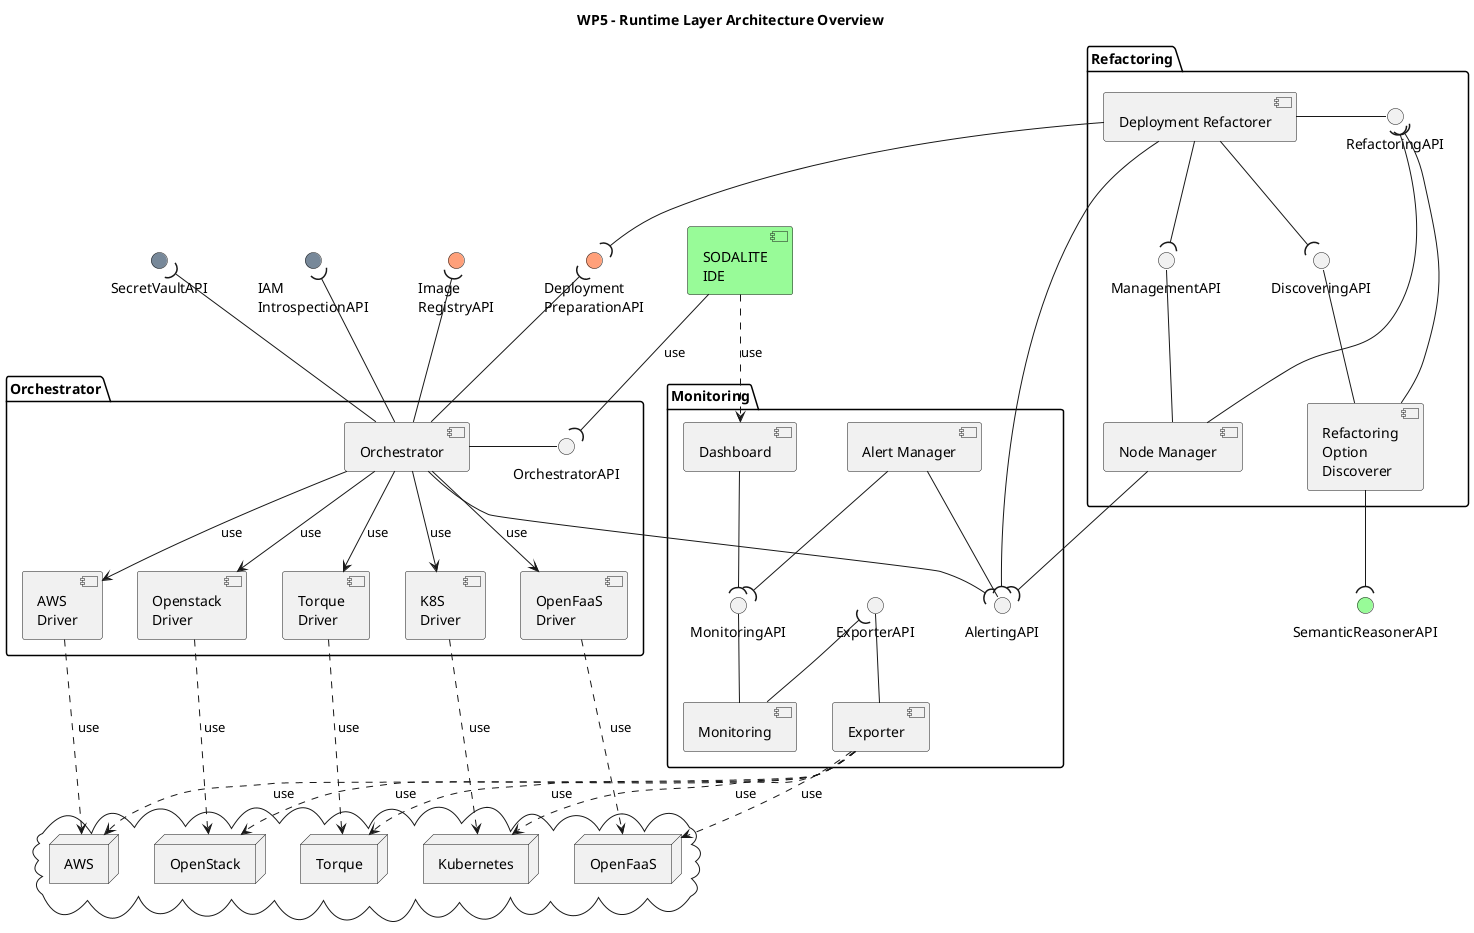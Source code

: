 @startuml

title WP5 - Runtime Layer Architecture Overview

skinparam fixCircleLabelOverlapping true 

[SODALITE\nIDE] as ide #PaleGreen
interface "SemanticReasonerAPI" as sem #PaleGreen

package "Orchestrator" as orch {
    component [Orchestrator] as orch_impl
    interface "OrchestratorAPI" as orch_if
    component [Openstack\nDriver] as os_driver
    component [K8S\nDriver] as k8s_driver
    component [Torque\nDriver] as torque_driver
    component [OpenFaaS\nDriver] as faas_driver
    component [AWS\nDriver] as aws_driver
    orch_impl - orch_if
}

package "Monitoring" as mon {
    [Monitoring] as mon_impl
    () "MonitoringAPI" as mon_if
    [Dashboard] as dash
    [Exporter] as exp
    () "ExporterAPI" as exp_if
    [Alert Manager] as alert_mngr
    () "AlertingAPI"  as alert_if
    mon_impl -u- mon_if
    exp -u- exp_if
    alert_mngr -d- alert_if
}

package "Refactoring" as refactor {
    interface "RefactoringAPI" as ref_if
    interface "DiscoveringAPI" as dis_if
    interface "ManagementAPI" as mng_if
    component [Deployment Refactorer] as ref_depl
    component [Refactoring\nOption\nDiscoverer] as ref_opt
    component [Node Manager] as ref_node
    dis_if -d- ref_opt
    mng_if -d- ref_node
    ref_if - ref_depl
}

cloud {
    node OpenStack
    node Kubernetes as K8S
    node Torque
    node OpenFaaS
    node AWS
}

'WP4 APIs
interface "Deployment\nPreparationAPI" as depl_prep #LightSalmon
interface "Image\nRegistryAPI" as image_reg #LightSalmon

'Security APIs
interface "IAM\nIntrospectionAPI" as IAMApi #LightSlateGrey
interface "SecretVaultAPI" as VaultAPI #LightSlateGrey



'Monitoring
mon_impl -u-( exp_if
dash --( mon_if
alert_mngr --( mon_if


'Refactoring
ref_opt --( ref_if
ref_node --( ref_if
ref_opt --( sem

ref_depl --( mng_if
ref_depl --( dis_if
ref_depl --( depl_prep

ref_node --( alert_if
ref_depl --( alert_if
orch_impl --( alert_if


orch_impl --> os_driver : use
orch_impl --> k8s_driver : use
orch_impl --> torque_driver : use
orch_impl --> aws_driver : use
orch_impl --> faas_driver : use

orch_impl -u-( depl_prep
orch_impl -u-( image_reg
orch_impl -u-( IAMApi
orch_impl -u-( VaultAPI

os_driver ..> OpenStack : use
k8s_driver ..> K8S : use
faas_driver ..> OpenFaaS : use
aws_driver ..> AWS : use
torque_driver ..> Torque : use

exp .d.> OpenStack : use
exp .d.> K8S : use
exp .d.> Torque : use
exp .d.> OpenFaaS : use
exp .d.> AWS : use

ide --( orch_if : use
ide ..> dash : use
@enduml
